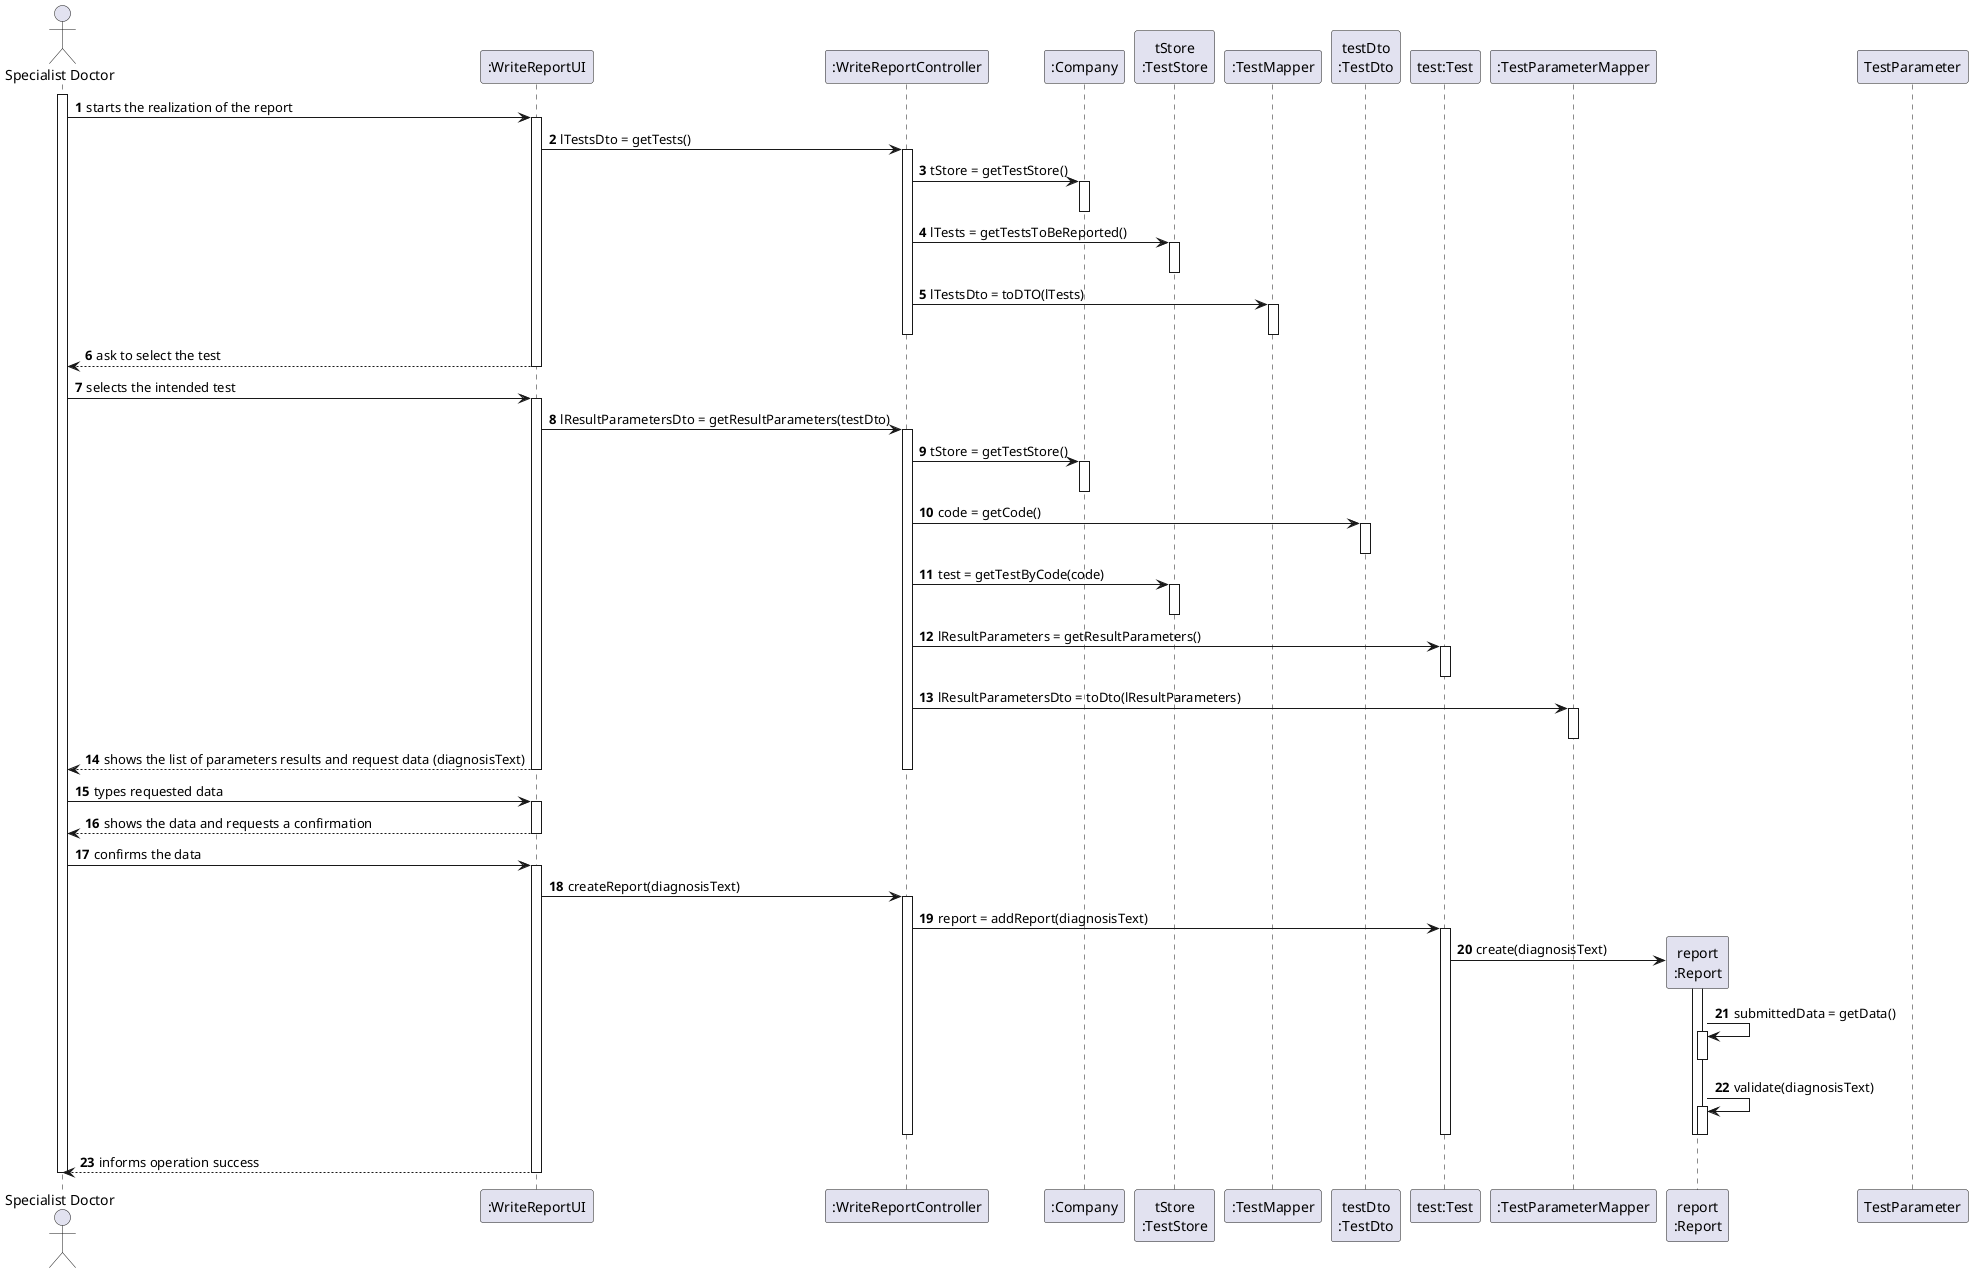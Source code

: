 @startuml
actor "Specialist Doctor" as SD
participant ":WriteReportUI" as Interface
participant ":WriteReportController" as Controller
participant ":Company" as Company
participant "tStore\n:TestStore" as tStore
participant ":TestMapper" as TestMapper
participant "testDto\n:TestDto" as TestDto
participant "test:Test" as Test
participant ":TestParameterMapper" as RLmapper
participant "report\n:Report" as Report
participant "TestParameter" as TestParameter

autonumber
activate SD
SD -> Interface: starts the realization of the report
activate Interface
Interface -> Controller: lTestsDto = getTests()
activate Controller
Controller -> Company: tStore = getTestStore()
activate Company
deactivate Company
Controller -> tStore: lTests = getTestsToBeReported()
activate tStore
deactivate tStore
Controller -> TestMapper: lTestsDto = toDTO(lTests)
activate TestMapper
deactivate TestMapper
deactivate Controller
Interface --> SD: ask to select the test
deactivate Interface
SD -> Interface: selects the intended test
activate Interface
Interface -> Controller: lResultParametersDto = getResultParameters(testDto)
activate Controller
Controller -> Company: tStore = getTestStore()
activate Company
deactivate Company
Controller -> TestDto: code = getCode()
activate TestDto
deactivate TestDto
Controller -> tStore: test = getTestByCode(code)
activate tStore
deactivate tStore
Controller -> Test: lResultParameters = getResultParameters()
activate Test
deactivate Test
Controller -> RLmapper: lResultParametersDto = toDto(lResultParameters)
activate RLmapper
deactivate RLmapper
Interface --> SD: shows the list of parameters results and request data (diagnosisText)
deactivate Controller
deactivate Interface
SD -> Interface: types requested data
activate Interface
Interface --> SD: shows the data and requests a confirmation
deactivate Interface
SD -> Interface: confirms the data
activate Interface
Interface -> Controller: createReport(diagnosisText)
activate Controller
Controller -> Test: report = addReport(diagnosisText)
activate Test
Test -> Report**: create(diagnosisText)
activate Report
Report -> Report: submittedData = getData()
activate Report
deactivate Report
Report -> Report: validate(diagnosisText)
activate Report
deactivate Report
deactivate Report
deactivate Test
deactivate Controller
Interface --> SD: informs operation success
deactivate Interface
deactivate SD


@enduml